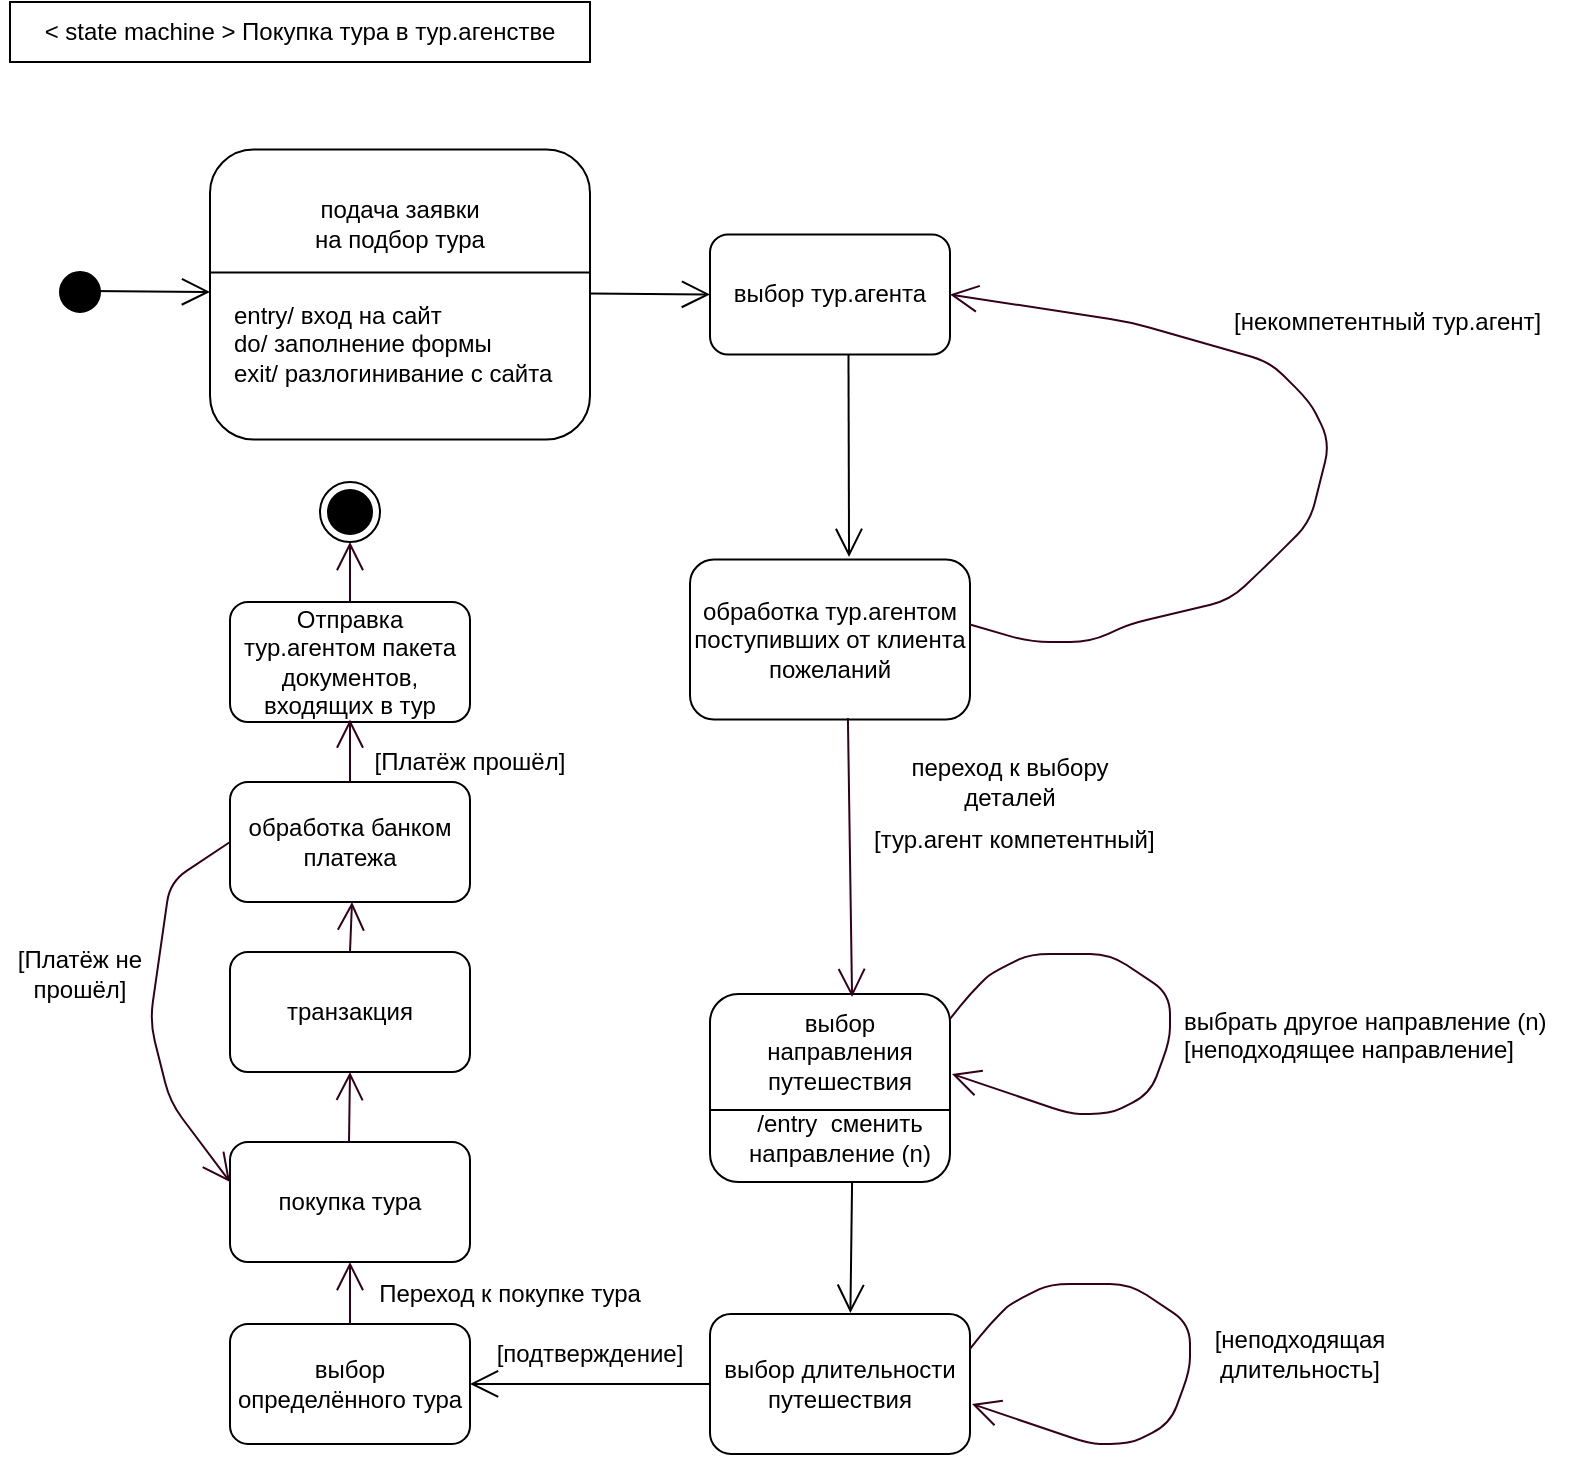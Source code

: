 <mxfile version="12.9.6" type="github">
  <diagram id="hl8SxMPhMCnNeHlGYSXt" name="Page-1">
    <mxGraphModel dx="1305" dy="752" grid="1" gridSize="10" guides="1" tooltips="1" connect="1" arrows="1" fold="1" page="1" pageScale="1" pageWidth="827" pageHeight="1169" math="0" shadow="0">
      <root>
        <mxCell id="0" />
        <mxCell id="1" parent="0" />
        <mxCell id="M_HXUVhQNMok4iF-pas3-1" value="" style="ellipse;html=1;shape=endState;fillColor=#000000;strokeColor=#000000;" parent="1" vertex="1">
          <mxGeometry x="175" y="260" width="30" height="30" as="geometry" />
        </mxCell>
        <mxCell id="M_HXUVhQNMok4iF-pas3-2" value="" style="ellipse;html=1;shape=endState;fillColor=#000000;strokeColor=#FFFFFF;" parent="1" vertex="1">
          <mxGeometry x="40" y="150" width="30" height="30" as="geometry" />
        </mxCell>
        <mxCell id="M_HXUVhQNMok4iF-pas3-3" value="&amp;lt; state machine &amp;gt; Покупка тура в тур.агенстве" style="rounded=0;whiteSpace=wrap;html=1;" parent="1" vertex="1">
          <mxGeometry x="20" y="20" width="290" height="30" as="geometry" />
        </mxCell>
        <mxCell id="M_HXUVhQNMok4iF-pas3-4" value="" style="rounded=1;whiteSpace=wrap;html=1;strokeColor=#000000;" parent="1" vertex="1">
          <mxGeometry x="120" y="93.75" width="190" height="145" as="geometry" />
        </mxCell>
        <mxCell id="M_HXUVhQNMok4iF-pas3-5" value="" style="endArrow=open;endFill=1;endSize=12;html=1;" parent="1" edge="1">
          <mxGeometry width="160" relative="1" as="geometry">
            <mxPoint x="60" y="164.5" as="sourcePoint" />
            <mxPoint x="120" y="165" as="targetPoint" />
          </mxGeometry>
        </mxCell>
        <mxCell id="M_HXUVhQNMok4iF-pas3-10" value="обработка тур.агентом поступивших от клиента пожеланий" style="rounded=1;whiteSpace=wrap;html=1;strokeColor=#000000;" parent="1" vertex="1">
          <mxGeometry x="360" y="298.75" width="140" height="80" as="geometry" />
        </mxCell>
        <mxCell id="M_HXUVhQNMok4iF-pas3-11" value="выбор тур.агента" style="rounded=1;whiteSpace=wrap;html=1;strokeColor=#000000;" parent="1" vertex="1">
          <mxGeometry x="370" y="136.25" width="120" height="60" as="geometry" />
        </mxCell>
        <mxCell id="M_HXUVhQNMok4iF-pas3-12" value="" style="rounded=1;whiteSpace=wrap;html=1;strokeColor=#000000;" parent="1" vertex="1">
          <mxGeometry x="370" y="515.96" width="120" height="94.04" as="geometry" />
        </mxCell>
        <mxCell id="M_HXUVhQNMok4iF-pas3-14" value="выбор длительности путешествия" style="rounded=1;whiteSpace=wrap;html=1;strokeColor=#000000;" parent="1" vertex="1">
          <mxGeometry x="370" y="675.96" width="130" height="70" as="geometry" />
        </mxCell>
        <mxCell id="M_HXUVhQNMok4iF-pas3-15" value="выбор определённого тура" style="rounded=1;whiteSpace=wrap;html=1;strokeColor=#000000;" parent="1" vertex="1">
          <mxGeometry x="130" y="680.96" width="120" height="60" as="geometry" />
        </mxCell>
        <mxCell id="M_HXUVhQNMok4iF-pas3-17" value="" style="endArrow=open;endFill=1;endSize=12;html=1;exitX=0;exitY=0.5;exitDx=0;exitDy=0;entryX=1;entryY=0.5;entryDx=0;entryDy=0;" parent="1" source="M_HXUVhQNMok4iF-pas3-14" target="M_HXUVhQNMok4iF-pas3-15" edge="1">
          <mxGeometry width="160" relative="1" as="geometry">
            <mxPoint x="670" y="535" as="sourcePoint" />
            <mxPoint x="830" y="535" as="targetPoint" />
          </mxGeometry>
        </mxCell>
        <mxCell id="M_HXUVhQNMok4iF-pas3-18" value="[подтверждение]" style="text;html=1;strokeColor=none;fillColor=none;align=center;verticalAlign=middle;whiteSpace=wrap;rounded=0;" parent="1" vertex="1">
          <mxGeometry x="290" y="685.96" width="40" height="20" as="geometry" />
        </mxCell>
        <mxCell id="M_HXUVhQNMok4iF-pas3-25" value="[неподходящая длительность]" style="text;html=1;strokeColor=none;fillColor=none;align=center;verticalAlign=middle;whiteSpace=wrap;rounded=0;" parent="1" vertex="1">
          <mxGeometry x="610" y="680.96" width="110" height="30" as="geometry" />
        </mxCell>
        <mxCell id="M_HXUVhQNMok4iF-pas3-26" value="выбрать другое направление (n)&lt;br&gt;[неподходящее направление]" style="text;html=1;" parent="1" vertex="1">
          <mxGeometry x="605" y="515.96" width="170" height="30" as="geometry" />
        </mxCell>
        <mxCell id="M_HXUVhQNMok4iF-pas3-31" value="" style="endArrow=open;endFill=1;endSize=12;html=1;strokeColor=#33001A;exitX=1;exitY=0.25;exitDx=0;exitDy=0;" parent="1" source="M_HXUVhQNMok4iF-pas3-14" edge="1">
          <mxGeometry width="160" relative="1" as="geometry">
            <mxPoint x="501" y="703.96" as="sourcePoint" />
            <mxPoint x="501" y="720.96" as="targetPoint" />
            <Array as="points">
              <mxPoint x="510" y="680.96" />
              <mxPoint x="520" y="670.96" />
              <mxPoint x="540" y="660.96" />
              <mxPoint x="580" y="660.96" />
              <mxPoint x="610" y="680.96" />
              <mxPoint x="610" y="703.96" />
              <mxPoint x="600" y="730.96" />
              <mxPoint x="580" y="740.96" />
              <mxPoint x="560" y="740.96" />
            </Array>
          </mxGeometry>
        </mxCell>
        <mxCell id="M_HXUVhQNMok4iF-pas3-38" value="" style="endArrow=open;endFill=1;endSize=12;html=1;strokeColor=#33001A;exitX=1;exitY=0.25;exitDx=0;exitDy=0;" parent="1" edge="1">
          <mxGeometry width="160" relative="1" as="geometry">
            <mxPoint x="490" y="528.46" as="sourcePoint" />
            <mxPoint x="491" y="555.96" as="targetPoint" />
            <Array as="points">
              <mxPoint x="500" y="515.96" />
              <mxPoint x="510" y="505.96" />
              <mxPoint x="530" y="495.96" />
              <mxPoint x="570" y="495.96" />
              <mxPoint x="600" y="515.96" />
              <mxPoint x="600" y="538.96" />
              <mxPoint x="590" y="565.96" />
              <mxPoint x="570" y="575.96" />
              <mxPoint x="550" y="575.96" />
            </Array>
          </mxGeometry>
        </mxCell>
        <mxCell id="M_HXUVhQNMok4iF-pas3-41" value="подача заявки на подбор тура" style="text;html=1;strokeColor=none;fillColor=none;align=center;verticalAlign=middle;whiteSpace=wrap;rounded=0;" parent="1" vertex="1">
          <mxGeometry x="170" y="91.25" width="90" height="80" as="geometry" />
        </mxCell>
        <mxCell id="M_HXUVhQNMok4iF-pas3-45" value="" style="line;strokeWidth=1;fillColor=none;align=left;verticalAlign=middle;spacingTop=-1;spacingLeft=3;spacingRight=3;rotatable=0;labelPosition=right;points=[];portConstraint=eastwest;" parent="1" vertex="1">
          <mxGeometry x="120" y="151.25" width="190" height="8" as="geometry" />
        </mxCell>
        <mxCell id="M_HXUVhQNMok4iF-pas3-46" value="&lt;div align=&quot;left&quot;&gt;entry/ вход на сайт&lt;br&gt;do/ заполнение формы&lt;br&gt;exit/ разлогинивание с сайта&lt;/div&gt;" style="text;html=1;strokeColor=none;fillColor=none;align=left;verticalAlign=middle;whiteSpace=wrap;rounded=0;" parent="1" vertex="1">
          <mxGeometry x="130" y="151.25" width="190" height="80" as="geometry" />
        </mxCell>
        <mxCell id="M_HXUVhQNMok4iF-pas3-48" value="" style="endArrow=open;endFill=1;endSize=12;html=1;" parent="1" edge="1">
          <mxGeometry width="160" relative="1" as="geometry">
            <mxPoint x="310" y="165.75" as="sourcePoint" />
            <mxPoint x="370" y="166.25" as="targetPoint" />
          </mxGeometry>
        </mxCell>
        <mxCell id="M_HXUVhQNMok4iF-pas3-49" value="" style="endArrow=open;endFill=1;endSize=12;html=1;exitX=0.577;exitY=1;exitDx=0;exitDy=0;exitPerimeter=0;entryX=0.568;entryY=-0.016;entryDx=0;entryDy=0;entryPerimeter=0;" parent="1" source="M_HXUVhQNMok4iF-pas3-11" target="M_HXUVhQNMok4iF-pas3-10" edge="1">
          <mxGeometry width="160" relative="1" as="geometry">
            <mxPoint x="340" y="220" as="sourcePoint" />
            <mxPoint x="439" y="297" as="targetPoint" />
          </mxGeometry>
        </mxCell>
        <mxCell id="M_HXUVhQNMok4iF-pas3-50" value="" style="endArrow=open;endFill=1;endSize=12;html=1;entryX=0.54;entryY=-0.007;entryDx=0;entryDy=0;entryPerimeter=0;exitX=0.592;exitY=1;exitDx=0;exitDy=0;exitPerimeter=0;" parent="1" target="M_HXUVhQNMok4iF-pas3-14" edge="1" source="M_HXUVhQNMok4iF-pas3-12">
          <mxGeometry width="160" relative="1" as="geometry">
            <mxPoint x="440" y="575.96" as="sourcePoint" />
            <mxPoint x="424.5" y="610.96" as="targetPoint" />
          </mxGeometry>
        </mxCell>
        <mxCell id="M_HXUVhQNMok4iF-pas3-51" value="[некомпетентный тур.агент]" style="text;html=1;" parent="1" vertex="1">
          <mxGeometry x="630" y="166.25" width="170" height="30" as="geometry" />
        </mxCell>
        <mxCell id="M_HXUVhQNMok4iF-pas3-52" value="" style="endArrow=none;html=1;strokeColor=#FFFFFF;" parent="1" edge="1">
          <mxGeometry width="50" height="50" relative="1" as="geometry">
            <mxPoint x="505" y="175" as="sourcePoint" />
            <mxPoint x="555" y="125" as="targetPoint" />
          </mxGeometry>
        </mxCell>
        <mxCell id="M_HXUVhQNMok4iF-pas3-53" value="" style="endArrow=open;endFill=1;endSize=12;html=1;strokeColor=#33001A;exitX=1;exitY=0.25;exitDx=0;exitDy=0;entryX=1;entryY=0.5;entryDx=0;entryDy=0;" parent="1" edge="1" target="M_HXUVhQNMok4iF-pas3-11">
          <mxGeometry width="160" relative="1" as="geometry">
            <mxPoint x="500" y="331.25" as="sourcePoint" />
            <mxPoint x="720" y="420" as="targetPoint" />
            <Array as="points">
              <mxPoint x="530" y="340" />
              <mxPoint x="560" y="340" />
              <mxPoint x="580" y="331" />
              <mxPoint x="630" y="319" />
              <mxPoint x="650" y="300" />
              <mxPoint x="670" y="280" />
              <mxPoint x="680" y="240" />
              <mxPoint x="670" y="220" />
              <mxPoint x="650" y="200" />
              <mxPoint x="580" y="180" />
            </Array>
          </mxGeometry>
        </mxCell>
        <mxCell id="M_HXUVhQNMok4iF-pas3-54" value="" style="endArrow=open;endFill=1;endSize=12;html=1;strokeColor=#33001A;entryX=0.592;entryY=0.017;entryDx=0;entryDy=0;entryPerimeter=0;exitX=0.564;exitY=0.991;exitDx=0;exitDy=0;exitPerimeter=0;" parent="1" source="M_HXUVhQNMok4iF-pas3-10" target="M_HXUVhQNMok4iF-pas3-12" edge="1">
          <mxGeometry width="160" relative="1" as="geometry">
            <mxPoint x="437.56" y="435.0" as="sourcePoint" />
            <mxPoint x="395" y="555.96" as="targetPoint" />
          </mxGeometry>
        </mxCell>
        <mxCell id="M_HXUVhQNMok4iF-pas3-58" value="переход к выбору деталей" style="text;html=1;strokeColor=none;fillColor=none;align=center;verticalAlign=middle;whiteSpace=wrap;rounded=0;" parent="1" vertex="1">
          <mxGeometry x="450" y="400" width="140" height="20" as="geometry" />
        </mxCell>
        <mxCell id="M_HXUVhQNMok4iF-pas3-59" value="покупка тура" style="rounded=1;whiteSpace=wrap;html=1;strokeColor=#000000;" parent="1" vertex="1">
          <mxGeometry x="130" y="590" width="120" height="60" as="geometry" />
        </mxCell>
        <mxCell id="M_HXUVhQNMok4iF-pas3-60" value="обработка банком платежа" style="rounded=1;whiteSpace=wrap;html=1;strokeColor=#000000;" parent="1" vertex="1">
          <mxGeometry x="130" y="410" width="120" height="60" as="geometry" />
        </mxCell>
        <mxCell id="M_HXUVhQNMok4iF-pas3-61" value="транзакция" style="rounded=1;whiteSpace=wrap;html=1;strokeColor=#000000;" parent="1" vertex="1">
          <mxGeometry x="130" y="495" width="120" height="60" as="geometry" />
        </mxCell>
        <mxCell id="M_HXUVhQNMok4iF-pas3-62" value="Отправка тур.агентом пакета документов, входящих в тур" style="rounded=1;whiteSpace=wrap;html=1;strokeColor=#000000;" parent="1" vertex="1">
          <mxGeometry x="130" y="320" width="120" height="60" as="geometry" />
        </mxCell>
        <mxCell id="M_HXUVhQNMok4iF-pas3-65" value="" style="endArrow=open;endFill=1;endSize=12;html=1;strokeColor=#33001A;entryX=0.5;entryY=1;entryDx=0;entryDy=0;exitX=0.5;exitY=0;exitDx=0;exitDy=0;" parent="1" source="M_HXUVhQNMok4iF-pas3-15" target="M_HXUVhQNMok4iF-pas3-59" edge="1">
          <mxGeometry width="160" relative="1" as="geometry">
            <mxPoint x="180" y="679.96" as="sourcePoint" />
            <mxPoint x="340" y="679.96" as="targetPoint" />
          </mxGeometry>
        </mxCell>
        <mxCell id="M_HXUVhQNMok4iF-pas3-66" value="" style="endArrow=open;endFill=1;endSize=12;html=1;strokeColor=#33001A;exitX=0.5;exitY=0;exitDx=0;exitDy=0;entryX=0.5;entryY=1;entryDx=0;entryDy=0;" parent="1" target="M_HXUVhQNMok4iF-pas3-61" edge="1">
          <mxGeometry width="160" relative="1" as="geometry">
            <mxPoint x="189.5" y="590" as="sourcePoint" />
            <mxPoint x="190" y="559" as="targetPoint" />
          </mxGeometry>
        </mxCell>
        <mxCell id="M_HXUVhQNMok4iF-pas3-67" value="" style="endArrow=open;endFill=1;endSize=12;html=1;strokeColor=#33001A;exitX=0.5;exitY=0;exitDx=0;exitDy=0;" parent="1" edge="1">
          <mxGeometry width="160" relative="1" as="geometry">
            <mxPoint x="190" y="495" as="sourcePoint" />
            <mxPoint x="191" y="470" as="targetPoint" />
          </mxGeometry>
        </mxCell>
        <mxCell id="M_HXUVhQNMok4iF-pas3-68" value="" style="endArrow=open;endFill=1;endSize=12;html=1;strokeColor=#33001A;entryX=0.5;entryY=1;entryDx=0;entryDy=0;" parent="1" edge="1">
          <mxGeometry width="160" relative="1" as="geometry">
            <mxPoint x="190" y="410" as="sourcePoint" />
            <mxPoint x="190" y="378.75" as="targetPoint" />
          </mxGeometry>
        </mxCell>
        <mxCell id="M_HXUVhQNMok4iF-pas3-69" value="" style="endArrow=open;endFill=1;endSize=12;html=1;strokeColor=#33001A;entryX=0.5;entryY=1;entryDx=0;entryDy=0;" parent="1" target="M_HXUVhQNMok4iF-pas3-1" edge="1">
          <mxGeometry width="160" relative="1" as="geometry">
            <mxPoint x="190" y="320" as="sourcePoint" />
            <mxPoint x="190" y="300" as="targetPoint" />
          </mxGeometry>
        </mxCell>
        <mxCell id="M_HXUVhQNMok4iF-pas3-71" value="" style="endArrow=open;endFill=1;endSize=12;html=1;strokeColor=#33001A;exitX=0;exitY=0.5;exitDx=0;exitDy=0;" parent="1" source="M_HXUVhQNMok4iF-pas3-60" edge="1">
          <mxGeometry width="160" relative="1" as="geometry">
            <mxPoint x="-30" y="610" as="sourcePoint" />
            <mxPoint x="130" y="610" as="targetPoint" />
            <Array as="points">
              <mxPoint x="100" y="460" />
              <mxPoint x="90" y="530" />
              <mxPoint x="100" y="570" />
            </Array>
          </mxGeometry>
        </mxCell>
        <mxCell id="M_HXUVhQNMok4iF-pas3-72" value="[Платёж не прошёл]" style="text;html=1;strokeColor=none;fillColor=none;align=center;verticalAlign=middle;whiteSpace=wrap;rounded=0;" parent="1" vertex="1">
          <mxGeometry x="15" y="495.96" width="80" height="20" as="geometry" />
        </mxCell>
        <mxCell id="M_HXUVhQNMok4iF-pas3-73" value="[Платёж прошёл]" style="text;html=1;strokeColor=none;fillColor=none;align=center;verticalAlign=middle;whiteSpace=wrap;rounded=0;" parent="1" vertex="1">
          <mxGeometry x="180" y="390" width="140" height="20" as="geometry" />
        </mxCell>
        <mxCell id="M_HXUVhQNMok4iF-pas3-74" value="Переход к покупке тура" style="text;html=1;strokeColor=none;fillColor=none;align=center;verticalAlign=middle;whiteSpace=wrap;rounded=0;" parent="1" vertex="1">
          <mxGeometry x="190" y="655.96" width="160" height="20" as="geometry" />
        </mxCell>
        <mxCell id="NlUCFRydL6RFNPjXIZ7G-1" value="выбор направления путешествия" style="text;html=1;strokeColor=none;fillColor=none;align=center;verticalAlign=middle;whiteSpace=wrap;rounded=0;" vertex="1" parent="1">
          <mxGeometry x="405" y="535" width="60" height="20" as="geometry" />
        </mxCell>
        <mxCell id="NlUCFRydL6RFNPjXIZ7G-2" value="" style="line;strokeWidth=1;fillColor=none;align=left;verticalAlign=middle;spacingTop=-1;spacingLeft=3;spacingRight=3;rotatable=0;labelPosition=right;points=[];portConstraint=eastwest;" vertex="1" parent="1">
          <mxGeometry x="370" y="570" width="120" height="8" as="geometry" />
        </mxCell>
        <mxCell id="NlUCFRydL6RFNPjXIZ7G-4" value="/entry&amp;nbsp; сменить направление (n)" style="text;html=1;strokeColor=none;fillColor=none;align=center;verticalAlign=middle;whiteSpace=wrap;rounded=0;" vertex="1" parent="1">
          <mxGeometry x="375" y="578" width="120" height="20" as="geometry" />
        </mxCell>
        <mxCell id="NlUCFRydL6RFNPjXIZ7G-6" value="[тур.агент компетентный]" style="text;html=1;" vertex="1" parent="1">
          <mxGeometry x="450" y="425" width="180" height="30" as="geometry" />
        </mxCell>
        <mxCell id="NlUCFRydL6RFNPjXIZ7G-7" style="edgeStyle=orthogonalEdgeStyle;rounded=0;orthogonalLoop=1;jettySize=auto;html=1;exitX=0.5;exitY=1;exitDx=0;exitDy=0;" edge="1" parent="1" source="M_HXUVhQNMok4iF-pas3-58" target="M_HXUVhQNMok4iF-pas3-58">
          <mxGeometry relative="1" as="geometry" />
        </mxCell>
      </root>
    </mxGraphModel>
  </diagram>
</mxfile>
